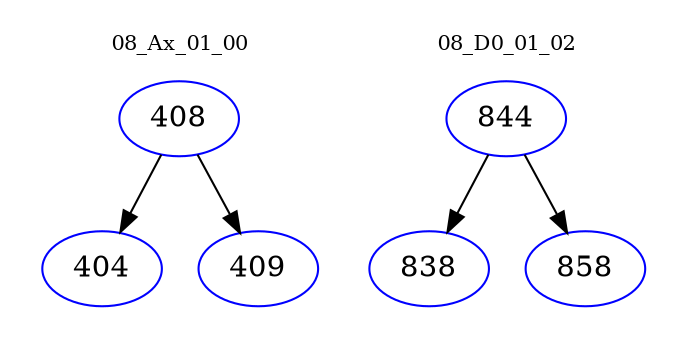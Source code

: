 digraph{
subgraph cluster_0 {
color = white
label = "08_Ax_01_00";
fontsize=10;
T0_408 [label="408", color="blue"]
T0_408 -> T0_404 [color="black"]
T0_404 [label="404", color="blue"]
T0_408 -> T0_409 [color="black"]
T0_409 [label="409", color="blue"]
}
subgraph cluster_1 {
color = white
label = "08_D0_01_02";
fontsize=10;
T1_844 [label="844", color="blue"]
T1_844 -> T1_838 [color="black"]
T1_838 [label="838", color="blue"]
T1_844 -> T1_858 [color="black"]
T1_858 [label="858", color="blue"]
}
}
